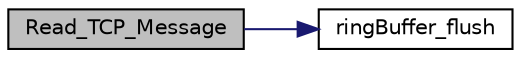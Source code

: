 digraph "Read_TCP_Message"
{
 // LATEX_PDF_SIZE
  edge [fontname="Helvetica",fontsize="10",labelfontname="Helvetica",labelfontsize="10"];
  node [fontname="Helvetica",fontsize="10",shape=record];
  rankdir="LR";
  Node1 [label="Read_TCP_Message",height=0.2,width=0.4,color="black", fillcolor="grey75", style="filled", fontcolor="black",tooltip="This function reads message if there is a message in the buffer received from the TCP/IP server."];
  Node1 -> Node2 [color="midnightblue",fontsize="10",style="solid",fontname="Helvetica"];
  Node2 [label="ringBuffer_flush",height=0.2,width=0.4,color="black", fillcolor="white", style="filled",URL="$ring__buffer_8c.html#ac51239e5fb9265802477417817fbf614",tooltip="Clear the ring buffer."];
}
